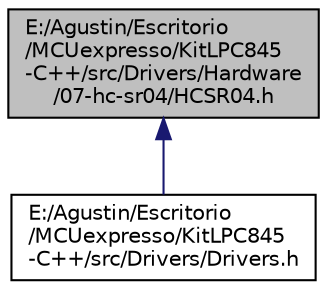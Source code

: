 digraph "E:/Agustin/Escritorio/MCUexpresso/KitLPC845-C++/src/Drivers/Hardware/07-hc-sr04/HCSR04.h"
{
 // LATEX_PDF_SIZE
  edge [fontname="Helvetica",fontsize="10",labelfontname="Helvetica",labelfontsize="10"];
  node [fontname="Helvetica",fontsize="10",shape=record];
  Node1 [label="E:/Agustin/Escritorio\l/MCUexpresso/KitLPC845\l-C++/src/Drivers/Hardware\l/07-hc-sr04/HCSR04.h",height=0.2,width=0.4,color="black", fillcolor="grey75", style="filled", fontcolor="black",tooltip="Clase del sensor ultrasónico HCSR04."];
  Node1 -> Node2 [dir="back",color="midnightblue",fontsize="10",style="solid"];
  Node2 [label="E:/Agustin/Escritorio\l/MCUexpresso/KitLPC845\l-C++/src/Drivers/Drivers.h",height=0.2,width=0.4,color="black", fillcolor="white", style="filled",URL="$_drivers_8h.html",tooltip="Archivo Master con todos los includes de perifericos del Kit."];
}
